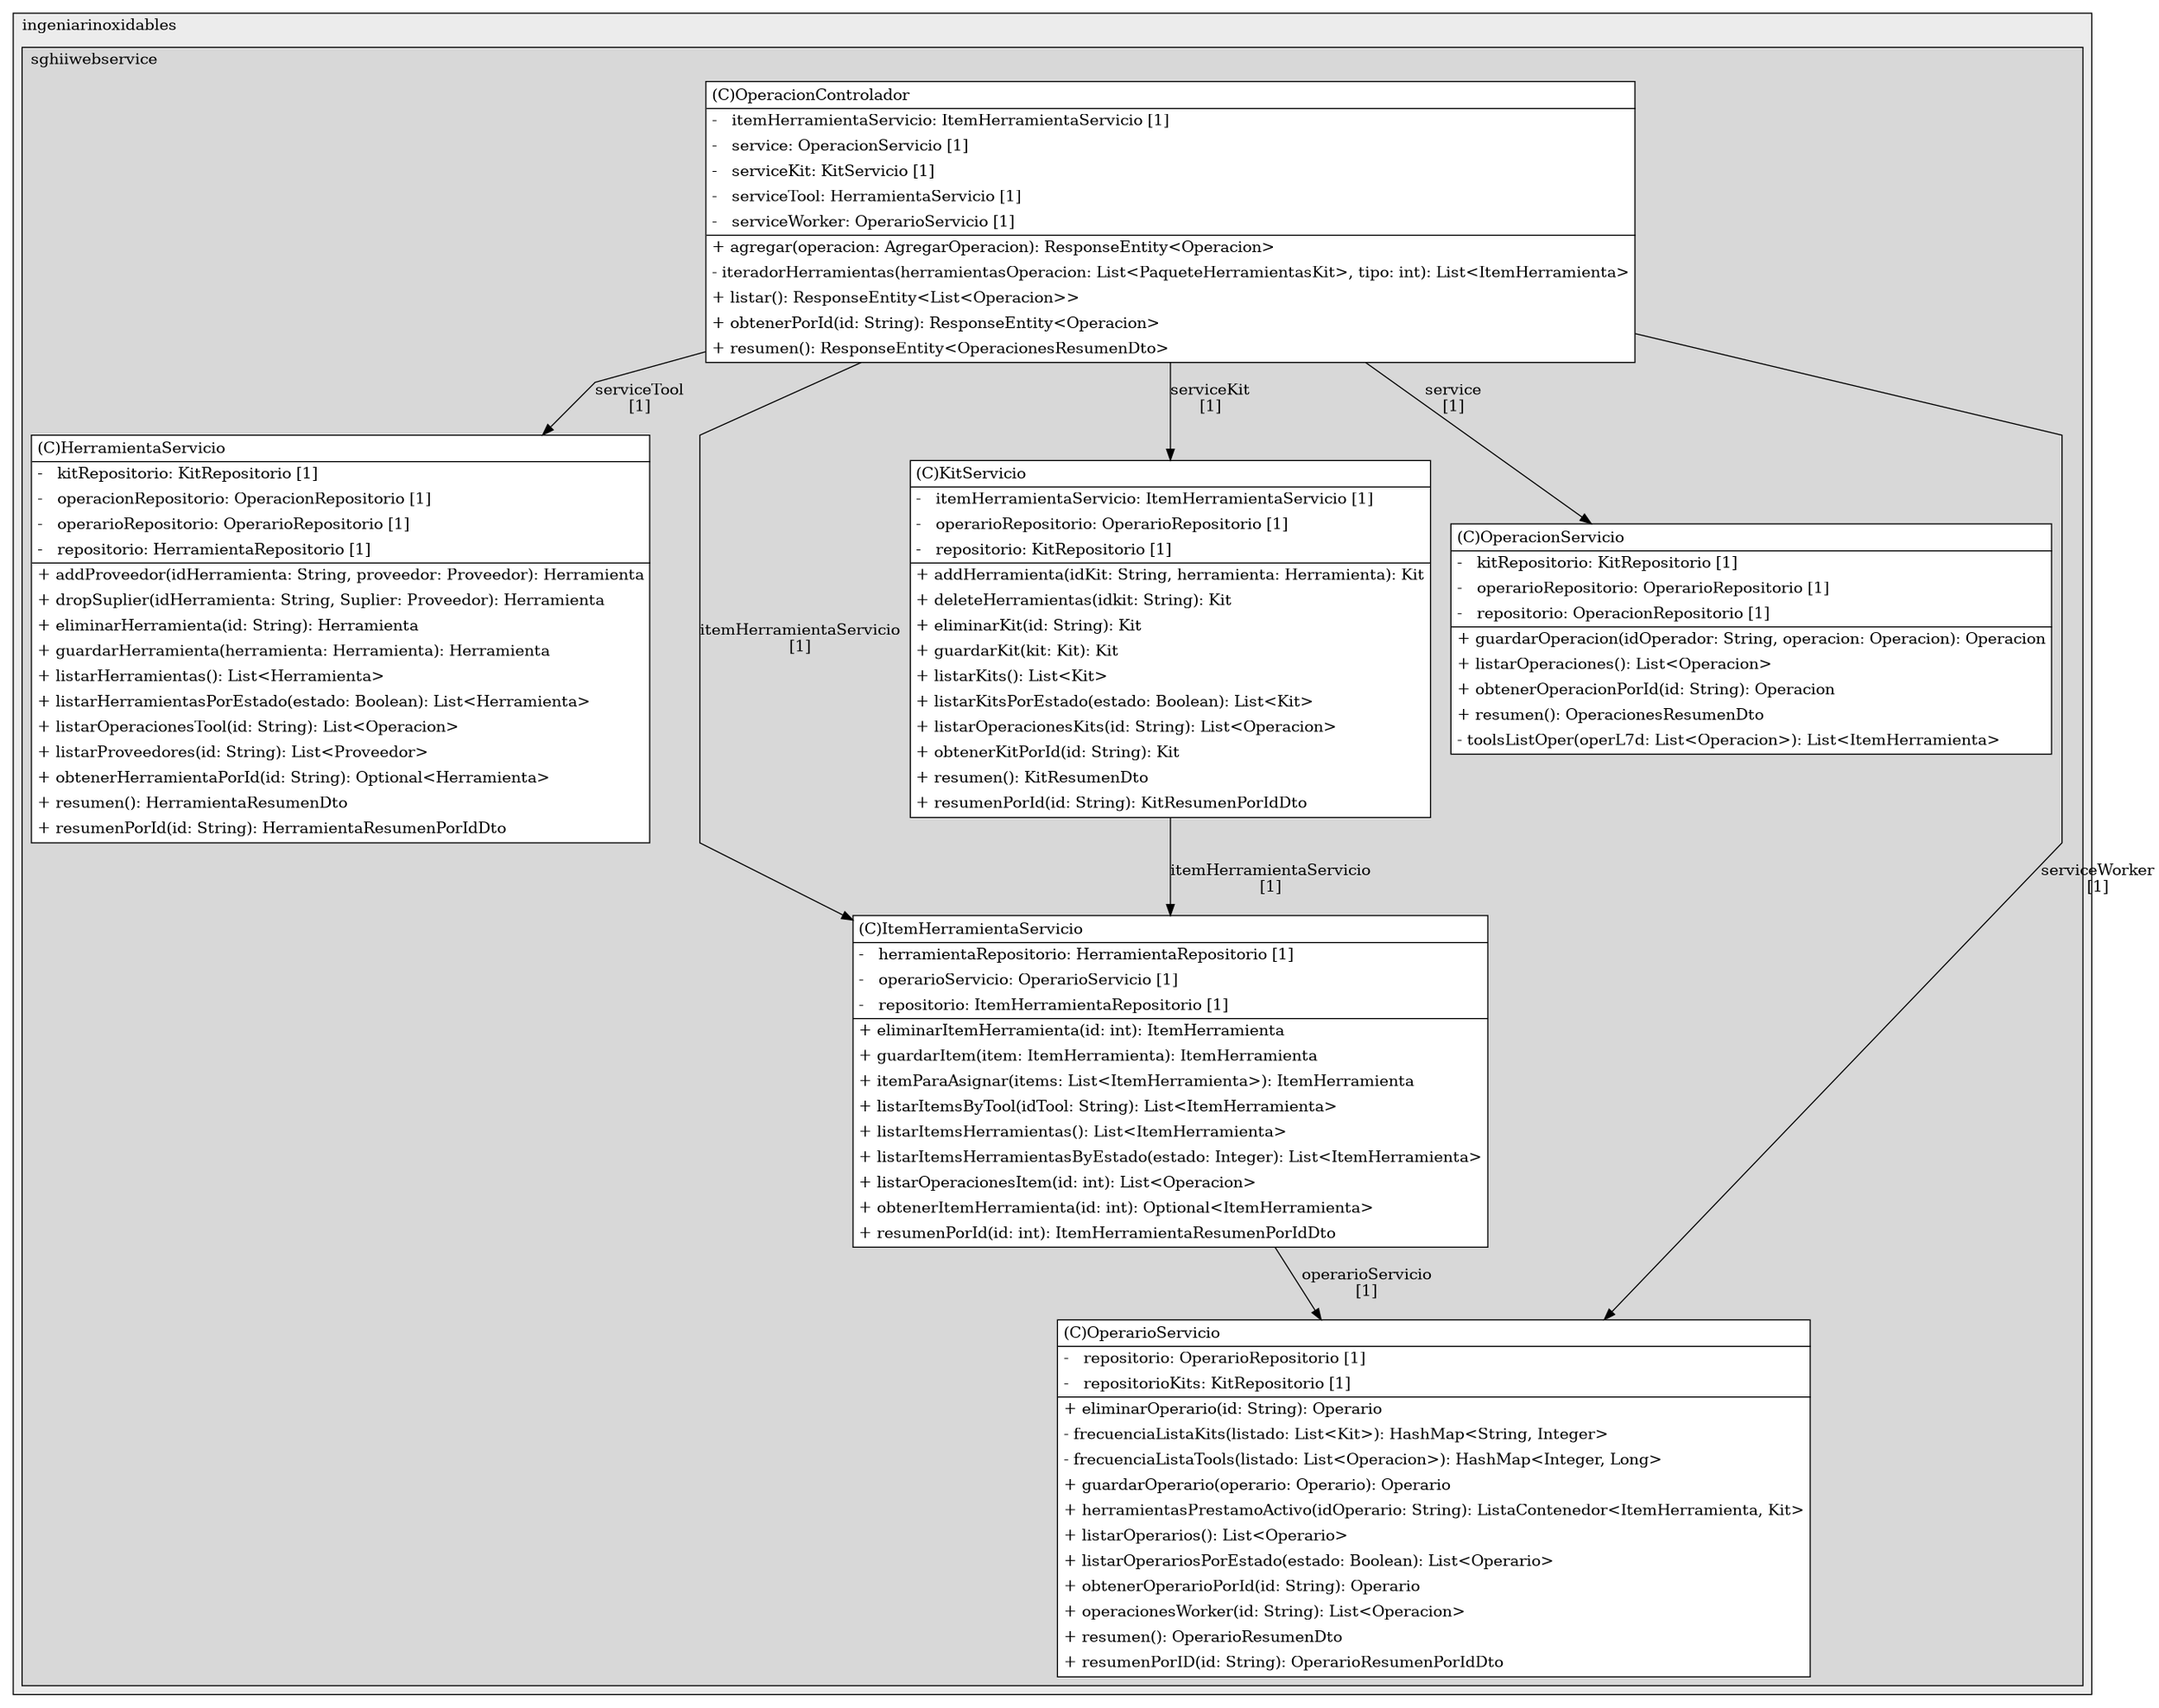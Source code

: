 @startuml

/' diagram meta data start
config=StructureConfiguration;
{
  "projectClassification": {
    "searchMode": "OpenProject", // OpenProject, AllProjects
    "includedProjects": "",
    "pathEndKeywords": "*.impl",
    "isClientPath": "",
    "isClientName": "",
    "isTestPath": "",
    "isTestName": "",
    "isMappingPath": "",
    "isMappingName": "",
    "isDataAccessPath": "",
    "isDataAccessName": "",
    "isDataStructurePath": "",
    "isDataStructureName": "",
    "isInterfaceStructuresPath": "",
    "isInterfaceStructuresName": "",
    "isEntryPointPath": "",
    "isEntryPointName": "",
    "treatFinalFieldsAsMandatory": false
  },
  "graphRestriction": {
    "classPackageExcludeFilter": "",
    "classPackageIncludeFilter": "",
    "classNameExcludeFilter": "",
    "classNameIncludeFilter": "",
    "methodNameExcludeFilter": "",
    "methodNameIncludeFilter": "",
    "removeByInheritance": "", // inheritance/annotation based filtering is done in a second step
    "removeByAnnotation": "",
    "removeByClassPackage": "", // cleanup the graph after inheritance/annotation based filtering is done
    "removeByClassName": "",
    "cutMappings": false,
    "cutEnum": true,
    "cutTests": true,
    "cutClient": true,
    "cutDataAccess": false,
    "cutInterfaceStructures": false,
    "cutDataStructures": false,
    "cutGetterAndSetter": true,
    "cutConstructors": true
  },
  "graphTraversal": {
    "forwardDepth": 6,
    "backwardDepth": 6,
    "classPackageExcludeFilter": "",
    "classPackageIncludeFilter": "",
    "classNameExcludeFilter": "",
    "classNameIncludeFilter": "",
    "methodNameExcludeFilter": "",
    "methodNameIncludeFilter": "",
    "hideMappings": false,
    "hideDataStructures": false,
    "hidePrivateMethods": true,
    "hideInterfaceCalls": true, // indirection: implementation -> interface (is hidden) -> implementation
    "onlyShowApplicationEntryPoints": false, // root node is included
    "useMethodCallsForStructureDiagram": "ForwardOnly" // ForwardOnly, BothDirections, No
  },
  "details": {
    "aggregation": "GroupByClass", // ByClass, GroupByClass, None
    "showClassGenericTypes": true,
    "showMethods": true,
    "showMethodParameterNames": true,
    "showMethodParameterTypes": true,
    "showMethodReturnType": true,
    "showPackageLevels": 2,
    "showDetailedClassStructure": true
  },
  "rootClass": "com.ingeniarinoxidables.sghiiwebservice.controlador.OperacionControlador",
  "extensionCallbackMethod": "" // qualified.class.name#methodName - signature: public static String method(String)
}
diagram meta data end '/



digraph g {
    rankdir="TB"
    splines=polyline
    

'nodes 
subgraph cluster_1197233471 { 
   	label=ingeniarinoxidables
	labeljust=l
	fillcolor="#ececec"
	style=filled
   
   subgraph cluster_593371288 { 
   	label=sghiiwebservice
	labeljust=l
	fillcolor="#d8d8d8"
	style=filled
   
   HerramientaServicio8218601[
	label=<<TABLE BORDER="1" CELLBORDER="0" CELLPADDING="4" CELLSPACING="0">
<TR><TD ALIGN="LEFT" >(C)HerramientaServicio</TD></TR>
<HR/>
<TR><TD ALIGN="LEFT" >-   kitRepositorio: KitRepositorio [1]</TD></TR>
<TR><TD ALIGN="LEFT" >-   operacionRepositorio: OperacionRepositorio [1]</TD></TR>
<TR><TD ALIGN="LEFT" >-   operarioRepositorio: OperarioRepositorio [1]</TD></TR>
<TR><TD ALIGN="LEFT" >-   repositorio: HerramientaRepositorio [1]</TD></TR>
<HR/>
<TR><TD ALIGN="LEFT" >+ addProveedor(idHerramienta: String, proveedor: Proveedor): Herramienta</TD></TR>
<TR><TD ALIGN="LEFT" >+ dropSuplier(idHerramienta: String, Suplier: Proveedor): Herramienta</TD></TR>
<TR><TD ALIGN="LEFT" >+ eliminarHerramienta(id: String): Herramienta</TD></TR>
<TR><TD ALIGN="LEFT" >+ guardarHerramienta(herramienta: Herramienta): Herramienta</TD></TR>
<TR><TD ALIGN="LEFT" >+ listarHerramientas(): List&lt;Herramienta&gt;</TD></TR>
<TR><TD ALIGN="LEFT" >+ listarHerramientasPorEstado(estado: Boolean): List&lt;Herramienta&gt;</TD></TR>
<TR><TD ALIGN="LEFT" >+ listarOperacionesTool(id: String): List&lt;Operacion&gt;</TD></TR>
<TR><TD ALIGN="LEFT" >+ listarProveedores(id: String): List&lt;Proveedor&gt;</TD></TR>
<TR><TD ALIGN="LEFT" >+ obtenerHerramientaPorId(id: String): Optional&lt;Herramienta&gt;</TD></TR>
<TR><TD ALIGN="LEFT" >+ resumen(): HerramientaResumenDto</TD></TR>
<TR><TD ALIGN="LEFT" >+ resumenPorId(id: String): HerramientaResumenPorIdDto</TD></TR>
</TABLE>>
	style=filled
	margin=0
	shape=plaintext
	fillcolor="#FFFFFF"
];

ItemHerramientaServicio8218601[
	label=<<TABLE BORDER="1" CELLBORDER="0" CELLPADDING="4" CELLSPACING="0">
<TR><TD ALIGN="LEFT" >(C)ItemHerramientaServicio</TD></TR>
<HR/>
<TR><TD ALIGN="LEFT" >-   herramientaRepositorio: HerramientaRepositorio [1]</TD></TR>
<TR><TD ALIGN="LEFT" >-   operarioServicio: OperarioServicio [1]</TD></TR>
<TR><TD ALIGN="LEFT" >-   repositorio: ItemHerramientaRepositorio [1]</TD></TR>
<HR/>
<TR><TD ALIGN="LEFT" >+ eliminarItemHerramienta(id: int): ItemHerramienta</TD></TR>
<TR><TD ALIGN="LEFT" >+ guardarItem(item: ItemHerramienta): ItemHerramienta</TD></TR>
<TR><TD ALIGN="LEFT" >+ itemParaAsignar(items: List&lt;ItemHerramienta&gt;): ItemHerramienta</TD></TR>
<TR><TD ALIGN="LEFT" >+ listarItemsByTool(idTool: String): List&lt;ItemHerramienta&gt;</TD></TR>
<TR><TD ALIGN="LEFT" >+ listarItemsHerramientas(): List&lt;ItemHerramienta&gt;</TD></TR>
<TR><TD ALIGN="LEFT" >+ listarItemsHerramientasByEstado(estado: Integer): List&lt;ItemHerramienta&gt;</TD></TR>
<TR><TD ALIGN="LEFT" >+ listarOperacionesItem(id: int): List&lt;Operacion&gt;</TD></TR>
<TR><TD ALIGN="LEFT" >+ obtenerItemHerramienta(id: int): Optional&lt;ItemHerramienta&gt;</TD></TR>
<TR><TD ALIGN="LEFT" >+ resumenPorId(id: int): ItemHerramientaResumenPorIdDto</TD></TR>
</TABLE>>
	style=filled
	margin=0
	shape=plaintext
	fillcolor="#FFFFFF"
];

KitServicio8218601[
	label=<<TABLE BORDER="1" CELLBORDER="0" CELLPADDING="4" CELLSPACING="0">
<TR><TD ALIGN="LEFT" >(C)KitServicio</TD></TR>
<HR/>
<TR><TD ALIGN="LEFT" >-   itemHerramientaServicio: ItemHerramientaServicio [1]</TD></TR>
<TR><TD ALIGN="LEFT" >-   operarioRepositorio: OperarioRepositorio [1]</TD></TR>
<TR><TD ALIGN="LEFT" >-   repositorio: KitRepositorio [1]</TD></TR>
<HR/>
<TR><TD ALIGN="LEFT" >+ addHerramienta(idKit: String, herramienta: Herramienta): Kit</TD></TR>
<TR><TD ALIGN="LEFT" >+ deleteHerramientas(idkit: String): Kit</TD></TR>
<TR><TD ALIGN="LEFT" >+ eliminarKit(id: String): Kit</TD></TR>
<TR><TD ALIGN="LEFT" >+ guardarKit(kit: Kit): Kit</TD></TR>
<TR><TD ALIGN="LEFT" >+ listarKits(): List&lt;Kit&gt;</TD></TR>
<TR><TD ALIGN="LEFT" >+ listarKitsPorEstado(estado: Boolean): List&lt;Kit&gt;</TD></TR>
<TR><TD ALIGN="LEFT" >+ listarOperacionesKits(id: String): List&lt;Operacion&gt;</TD></TR>
<TR><TD ALIGN="LEFT" >+ obtenerKitPorId(id: String): Kit</TD></TR>
<TR><TD ALIGN="LEFT" >+ resumen(): KitResumenDto</TD></TR>
<TR><TD ALIGN="LEFT" >+ resumenPorId(id: String): KitResumenPorIdDto</TD></TR>
</TABLE>>
	style=filled
	margin=0
	shape=plaintext
	fillcolor="#FFFFFF"
];

OperacionControlador236320816[
	label=<<TABLE BORDER="1" CELLBORDER="0" CELLPADDING="4" CELLSPACING="0">
<TR><TD ALIGN="LEFT" >(C)OperacionControlador</TD></TR>
<HR/>
<TR><TD ALIGN="LEFT" >-   itemHerramientaServicio: ItemHerramientaServicio [1]</TD></TR>
<TR><TD ALIGN="LEFT" >-   service: OperacionServicio [1]</TD></TR>
<TR><TD ALIGN="LEFT" >-   serviceKit: KitServicio [1]</TD></TR>
<TR><TD ALIGN="LEFT" >-   serviceTool: HerramientaServicio [1]</TD></TR>
<TR><TD ALIGN="LEFT" >-   serviceWorker: OperarioServicio [1]</TD></TR>
<HR/>
<TR><TD ALIGN="LEFT" >+ agregar(operacion: AgregarOperacion): ResponseEntity&lt;Operacion&gt;</TD></TR>
<TR><TD ALIGN="LEFT" >- iteradorHerramientas(herramientasOperacion: List&lt;PaqueteHerramientasKit&gt;, tipo: int): List&lt;ItemHerramienta&gt;</TD></TR>
<TR><TD ALIGN="LEFT" >+ listar(): ResponseEntity&lt;List&lt;Operacion&gt;&gt;</TD></TR>
<TR><TD ALIGN="LEFT" >+ obtenerPorId(id: String): ResponseEntity&lt;Operacion&gt;</TD></TR>
<TR><TD ALIGN="LEFT" >+ resumen(): ResponseEntity&lt;OperacionesResumenDto&gt;</TD></TR>
</TABLE>>
	style=filled
	margin=0
	shape=plaintext
	fillcolor="#FFFFFF"
];

OperacionServicio8218601[
	label=<<TABLE BORDER="1" CELLBORDER="0" CELLPADDING="4" CELLSPACING="0">
<TR><TD ALIGN="LEFT" >(C)OperacionServicio</TD></TR>
<HR/>
<TR><TD ALIGN="LEFT" >-   kitRepositorio: KitRepositorio [1]</TD></TR>
<TR><TD ALIGN="LEFT" >-   operarioRepositorio: OperarioRepositorio [1]</TD></TR>
<TR><TD ALIGN="LEFT" >-   repositorio: OperacionRepositorio [1]</TD></TR>
<HR/>
<TR><TD ALIGN="LEFT" >+ guardarOperacion(idOperador: String, operacion: Operacion): Operacion</TD></TR>
<TR><TD ALIGN="LEFT" >+ listarOperaciones(): List&lt;Operacion&gt;</TD></TR>
<TR><TD ALIGN="LEFT" >+ obtenerOperacionPorId(id: String): Operacion</TD></TR>
<TR><TD ALIGN="LEFT" >+ resumen(): OperacionesResumenDto</TD></TR>
<TR><TD ALIGN="LEFT" >- toolsListOper(operL7d: List&lt;Operacion&gt;): List&lt;ItemHerramienta&gt;</TD></TR>
</TABLE>>
	style=filled
	margin=0
	shape=plaintext
	fillcolor="#FFFFFF"
];

OperarioServicio8218601[
	label=<<TABLE BORDER="1" CELLBORDER="0" CELLPADDING="4" CELLSPACING="0">
<TR><TD ALIGN="LEFT" >(C)OperarioServicio</TD></TR>
<HR/>
<TR><TD ALIGN="LEFT" >-   repositorio: OperarioRepositorio [1]</TD></TR>
<TR><TD ALIGN="LEFT" >-   repositorioKits: KitRepositorio [1]</TD></TR>
<HR/>
<TR><TD ALIGN="LEFT" >+ eliminarOperario(id: String): Operario</TD></TR>
<TR><TD ALIGN="LEFT" >- frecuenciaListaKits(listado: List&lt;Kit&gt;): HashMap&lt;String, Integer&gt;</TD></TR>
<TR><TD ALIGN="LEFT" >- frecuenciaListaTools(listado: List&lt;Operacion&gt;): HashMap&lt;Integer, Long&gt;</TD></TR>
<TR><TD ALIGN="LEFT" >+ guardarOperario(operario: Operario): Operario</TD></TR>
<TR><TD ALIGN="LEFT" >+ herramientasPrestamoActivo(idOperario: String): ListaContenedor&lt;ItemHerramienta, Kit&gt;</TD></TR>
<TR><TD ALIGN="LEFT" >+ listarOperarios(): List&lt;Operario&gt;</TD></TR>
<TR><TD ALIGN="LEFT" >+ listarOperariosPorEstado(estado: Boolean): List&lt;Operario&gt;</TD></TR>
<TR><TD ALIGN="LEFT" >+ obtenerOperarioPorId(id: String): Operario</TD></TR>
<TR><TD ALIGN="LEFT" >+ operacionesWorker(id: String): List&lt;Operacion&gt;</TD></TR>
<TR><TD ALIGN="LEFT" >+ resumen(): OperarioResumenDto</TD></TR>
<TR><TD ALIGN="LEFT" >+ resumenPorID(id: String): OperarioResumenPorIdDto</TD></TR>
</TABLE>>
	style=filled
	margin=0
	shape=plaintext
	fillcolor="#FFFFFF"
];
} 
} 

'edges    
ItemHerramientaServicio8218601 -> OperarioServicio8218601[label="operarioServicio
[1]"];
KitServicio8218601 -> ItemHerramientaServicio8218601[label="itemHerramientaServicio
[1]"];
OperacionControlador236320816 -> HerramientaServicio8218601[label="serviceTool
[1]"];
OperacionControlador236320816 -> ItemHerramientaServicio8218601[label="itemHerramientaServicio
[1]"];
OperacionControlador236320816 -> KitServicio8218601[label="serviceKit
[1]"];
OperacionControlador236320816 -> OperacionServicio8218601[label="service
[1]"];
OperacionControlador236320816 -> OperarioServicio8218601[label="serviceWorker
[1]"];
    
}
@enduml